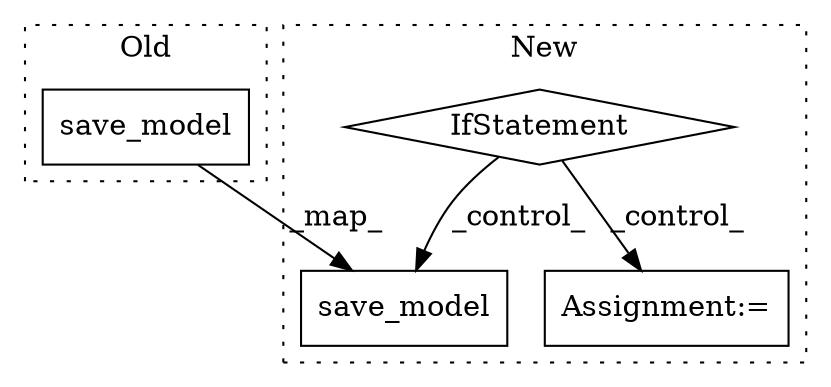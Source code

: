 digraph G {
subgraph cluster0 {
1 [label="save_model" a="32" s="4613,4629" l="11,1" shape="box"];
label = "Old";
style="dotted";
}
subgraph cluster1 {
2 [label="save_model" a="32" s="5105,5121" l="11,1" shape="box"];
3 [label="IfStatement" a="25" s="4609,4629" l="4,2" shape="diamond"];
4 [label="Assignment:=" a="7" s="4918" l="1" shape="box"];
label = "New";
style="dotted";
}
1 -> 2 [label="_map_"];
3 -> 4 [label="_control_"];
3 -> 2 [label="_control_"];
}